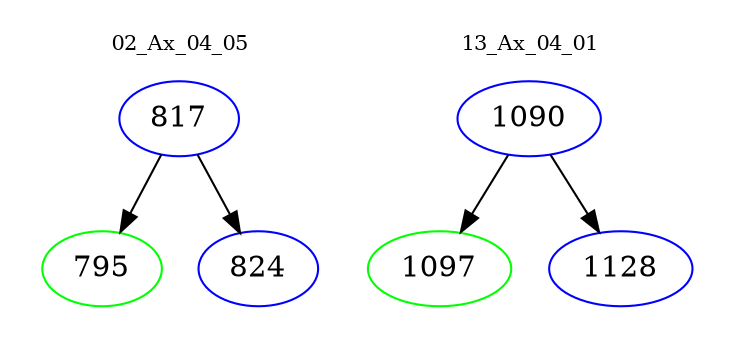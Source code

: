 digraph{
subgraph cluster_0 {
color = white
label = "02_Ax_04_05";
fontsize=10;
T0_817 [label="817", color="blue"]
T0_817 -> T0_795 [color="black"]
T0_795 [label="795", color="green"]
T0_817 -> T0_824 [color="black"]
T0_824 [label="824", color="blue"]
}
subgraph cluster_1 {
color = white
label = "13_Ax_04_01";
fontsize=10;
T1_1090 [label="1090", color="blue"]
T1_1090 -> T1_1097 [color="black"]
T1_1097 [label="1097", color="green"]
T1_1090 -> T1_1128 [color="black"]
T1_1128 [label="1128", color="blue"]
}
}
